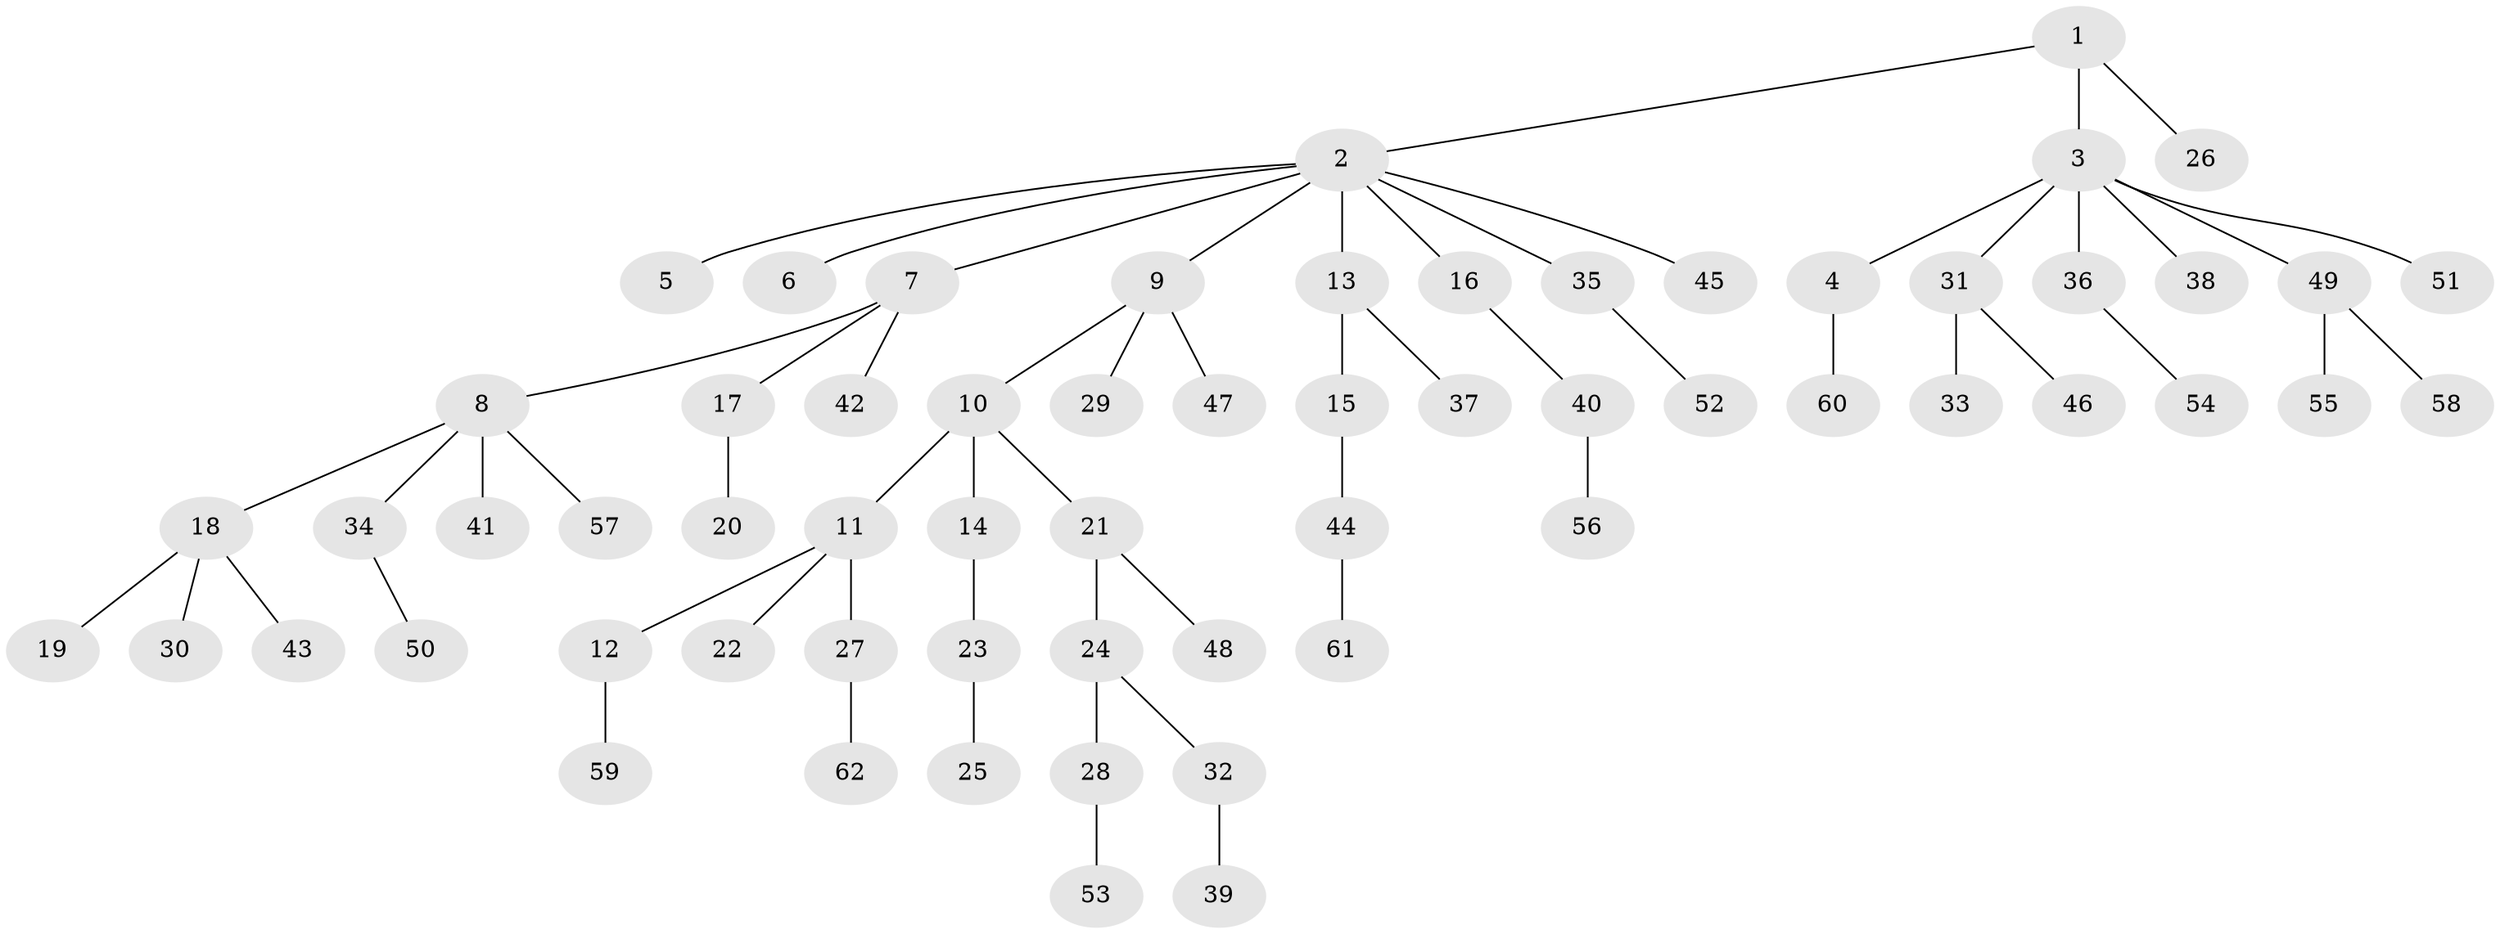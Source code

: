 // Generated by graph-tools (version 1.1) at 2025/50/03/09/25 03:50:19]
// undirected, 62 vertices, 61 edges
graph export_dot {
graph [start="1"]
  node [color=gray90,style=filled];
  1;
  2;
  3;
  4;
  5;
  6;
  7;
  8;
  9;
  10;
  11;
  12;
  13;
  14;
  15;
  16;
  17;
  18;
  19;
  20;
  21;
  22;
  23;
  24;
  25;
  26;
  27;
  28;
  29;
  30;
  31;
  32;
  33;
  34;
  35;
  36;
  37;
  38;
  39;
  40;
  41;
  42;
  43;
  44;
  45;
  46;
  47;
  48;
  49;
  50;
  51;
  52;
  53;
  54;
  55;
  56;
  57;
  58;
  59;
  60;
  61;
  62;
  1 -- 2;
  1 -- 3;
  1 -- 26;
  2 -- 5;
  2 -- 6;
  2 -- 7;
  2 -- 9;
  2 -- 13;
  2 -- 16;
  2 -- 35;
  2 -- 45;
  3 -- 4;
  3 -- 31;
  3 -- 36;
  3 -- 38;
  3 -- 49;
  3 -- 51;
  4 -- 60;
  7 -- 8;
  7 -- 17;
  7 -- 42;
  8 -- 18;
  8 -- 34;
  8 -- 41;
  8 -- 57;
  9 -- 10;
  9 -- 29;
  9 -- 47;
  10 -- 11;
  10 -- 14;
  10 -- 21;
  11 -- 12;
  11 -- 22;
  11 -- 27;
  12 -- 59;
  13 -- 15;
  13 -- 37;
  14 -- 23;
  15 -- 44;
  16 -- 40;
  17 -- 20;
  18 -- 19;
  18 -- 30;
  18 -- 43;
  21 -- 24;
  21 -- 48;
  23 -- 25;
  24 -- 28;
  24 -- 32;
  27 -- 62;
  28 -- 53;
  31 -- 33;
  31 -- 46;
  32 -- 39;
  34 -- 50;
  35 -- 52;
  36 -- 54;
  40 -- 56;
  44 -- 61;
  49 -- 55;
  49 -- 58;
}
